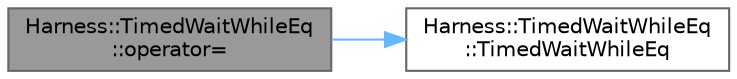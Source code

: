 digraph "Harness::TimedWaitWhileEq::operator="
{
 // LATEX_PDF_SIZE
  bgcolor="transparent";
  edge [fontname=Helvetica,fontsize=10,labelfontname=Helvetica,labelfontsize=10];
  node [fontname=Helvetica,fontsize=10,shape=box,height=0.2,width=0.4];
  rankdir="LR";
  Node1 [id="Node000001",label="Harness::TimedWaitWhileEq\l::operator=",height=0.2,width=0.4,color="gray40", fillcolor="grey60", style="filled", fontcolor="black",tooltip="Assignment not allowed"];
  Node1 -> Node2 [id="edge1_Node000001_Node000002",color="steelblue1",style="solid",tooltip=" "];
  Node2 [id="Node000002",label="Harness::TimedWaitWhileEq\l::TimedWaitWhileEq",height=0.2,width=0.4,color="grey40", fillcolor="white", style="filled",URL="$class_harness_1_1_timed_wait_while_eq.html#a34da6cb328a98ab88513dbeb63fd937a",tooltip=" "];
}
